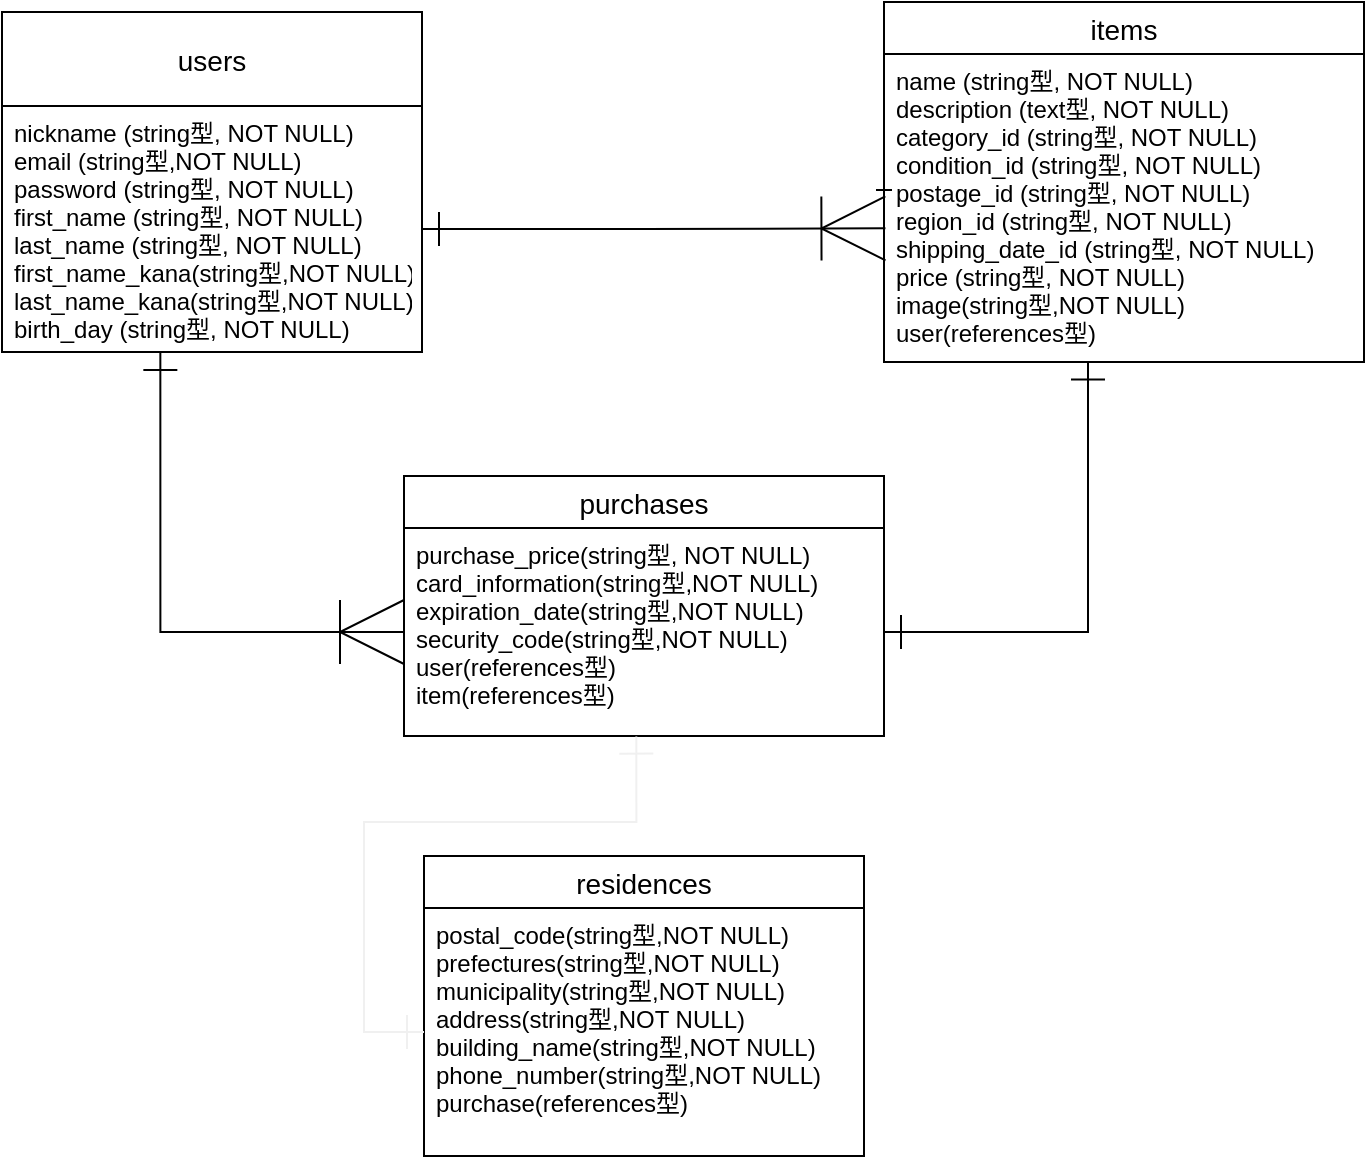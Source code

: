 <mxfile version="13.10.0" type="embed">
    <diagram id="-eCcqyW-LOgNCQ71208d" name="ページ1">
        <mxGraphModel dx="541" dy="575" grid="1" gridSize="10" guides="1" tooltips="1" connect="1" arrows="1" fold="1" page="1" pageScale="1" pageWidth="827" pageHeight="1169" background="none" math="0" shadow="0">
            <root>
                <mxCell id="0"/>
                <mxCell id="1" parent="0"/>
                <mxCell id="209" value="users" style="swimlane;fontStyle=0;childLayout=stackLayout;horizontal=1;startSize=47;horizontalStack=0;resizeParent=1;resizeParentMax=0;resizeLast=0;collapsible=1;marginBottom=0;align=center;fontSize=14;" parent="1" vertex="1">
                    <mxGeometry x="49" y="198" width="210" height="170" as="geometry">
                        <mxRectangle x="20" y="203" width="50" height="26" as="alternateBounds"/>
                    </mxGeometry>
                </mxCell>
                <mxCell id="210" value="nickname (string型, NOT NULL)&#10;email (string型,NOT NULL)&#10;password (string型, NOT NULL)&#10;first_name (string型, NOT NULL)&#10;last_name (string型, NOT NULL)&#10;first_name_kana(string型,NOT NULL)&#10;last_name_kana(string型,NOT NULL)&#10;birth_day (string型, NOT NULL)" style="text;strokeColor=none;fillColor=none;spacingLeft=4;spacingRight=4;overflow=hidden;rotatable=0;points=[[0,0.5],[1,0.5]];portConstraint=eastwest;fontSize=12;" parent="209" vertex="1">
                    <mxGeometry y="47" width="210" height="123" as="geometry"/>
                </mxCell>
                <mxCell id="219" value="items" style="swimlane;fontStyle=0;childLayout=stackLayout;horizontal=1;startSize=26;horizontalStack=0;resizeParent=1;resizeParentMax=0;resizeLast=0;collapsible=1;marginBottom=0;align=center;fontSize=14;" vertex="1" parent="1">
                    <mxGeometry x="490" y="193" width="240" height="180" as="geometry"/>
                </mxCell>
                <mxCell id="241" style="edgeStyle=orthogonalEdgeStyle;rounded=0;jumpSize=19;orthogonalLoop=1;jettySize=auto;html=1;exitX=0;exitY=0.5;exitDx=0;exitDy=0;entryX=0;entryY=0.5;entryDx=0;entryDy=0;startSize=8;endArrow=ERone;endFill=0;endSize=6;" edge="1" parent="219" source="220" target="219">
                    <mxGeometry relative="1" as="geometry"/>
                </mxCell>
                <mxCell id="220" value="name (string型, NOT NULL)&#10;description (text型, NOT NULL)&#10;category_id (string型, NOT NULL)&#10;condition_id (string型, NOT NULL)&#10;postage_id (string型, NOT NULL)&#10;region_id (string型, NOT NULL)&#10;shipping_date_id (string型, NOT NULL)&#10;price (string型, NOT NULL)&#10;image(string型,NOT NULL)&#10;user(references型)&#10;&#10;" style="text;strokeColor=none;fillColor=none;spacingLeft=4;spacingRight=4;overflow=hidden;rotatable=0;points=[[0,0.5],[1,0.5]];portConstraint=eastwest;fontSize=12;" vertex="1" parent="219">
                    <mxGeometry y="26" width="240" height="154" as="geometry"/>
                </mxCell>
                <mxCell id="223" value="purchases" style="swimlane;fontStyle=0;childLayout=stackLayout;horizontal=1;startSize=26;horizontalStack=0;resizeParent=1;resizeParentMax=0;resizeLast=0;collapsible=1;marginBottom=0;align=center;fontSize=14;" vertex="1" parent="1">
                    <mxGeometry x="250" y="430" width="240" height="130" as="geometry"/>
                </mxCell>
                <mxCell id="224" value="purchase_price(string型, NOT NULL)&#10;card_information(string型,NOT NULL)&#10;expiration_date(string型,NOT NULL)&#10;security_code(string型,NOT NULL)&#10;user(references型)&#10;item(references型)" style="text;strokeColor=none;fillColor=none;spacingLeft=4;spacingRight=4;overflow=hidden;rotatable=0;points=[[0,0.5],[1,0.5]];portConstraint=eastwest;fontSize=12;" vertex="1" parent="223">
                    <mxGeometry y="26" width="240" height="104" as="geometry"/>
                </mxCell>
                <mxCell id="227" value="residences" style="swimlane;fontStyle=0;childLayout=stackLayout;horizontal=1;startSize=26;horizontalStack=0;resizeParent=1;resizeParentMax=0;resizeLast=0;collapsible=1;marginBottom=0;align=center;fontSize=14;" vertex="1" parent="1">
                    <mxGeometry x="260" y="620" width="220" height="150" as="geometry"/>
                </mxCell>
                <mxCell id="228" value="postal_code(string型,NOT NULL)&#10;prefectures(string型,NOT NULL)&#10;municipality(string型,NOT NULL)&#10;address(string型,NOT NULL)&#10;building_name(string型,NOT NULL)&#10;phone_number(string型,NOT NULL)&#10;purchase(references型)" style="text;strokeColor=none;fillColor=none;spacingLeft=4;spacingRight=4;overflow=hidden;rotatable=0;points=[[0,0.5],[1,0.5]];portConstraint=eastwest;fontSize=12;" vertex="1" parent="227">
                    <mxGeometry y="26" width="220" height="124" as="geometry"/>
                </mxCell>
                <mxCell id="237" style="edgeStyle=orthogonalEdgeStyle;rounded=0;jumpSize=19;orthogonalLoop=1;jettySize=auto;html=1;exitX=0.377;exitY=1.004;exitDx=0;exitDy=0;endArrow=ERoneToMany;endFill=0;entryX=0;entryY=0.5;entryDx=0;entryDy=0;exitPerimeter=0;endSize=30;startArrow=ERone;startFill=0;startSize=15;" edge="1" parent="1" source="210" target="224">
                    <mxGeometry relative="1" as="geometry">
                        <mxPoint x="130" y="380" as="sourcePoint"/>
                        <Array as="points">
                            <mxPoint x="128" y="508"/>
                        </Array>
                    </mxGeometry>
                </mxCell>
                <mxCell id="240" style="edgeStyle=orthogonalEdgeStyle;rounded=0;jumpSize=19;orthogonalLoop=1;jettySize=auto;html=1;exitX=0;exitY=0.5;exitDx=0;exitDy=0;entryX=0.484;entryY=1.003;entryDx=0;entryDy=0;entryPerimeter=0;startSize=15;endArrow=ERone;endFill=0;endSize=15;strokeColor=#f0f0f0;startArrow=ERone;startFill=0;" edge="1" parent="1" source="228" target="224">
                    <mxGeometry relative="1" as="geometry"/>
                </mxCell>
                <mxCell id="243" style="edgeStyle=orthogonalEdgeStyle;rounded=0;jumpSize=19;orthogonalLoop=1;jettySize=auto;html=1;exitX=1;exitY=0.5;exitDx=0;exitDy=0;entryX=0.003;entryY=0.566;entryDx=0;entryDy=0;entryPerimeter=0;startSize=15;endArrow=ERoneToMany;endFill=0;endSize=30;startArrow=ERone;startFill=0;" edge="1" parent="1" source="210" target="220">
                    <mxGeometry relative="1" as="geometry"/>
                </mxCell>
                <mxCell id="244" style="edgeStyle=orthogonalEdgeStyle;rounded=0;jumpSize=19;orthogonalLoop=1;jettySize=auto;html=1;exitX=1;exitY=0.5;exitDx=0;exitDy=0;entryX=0.425;entryY=1.002;entryDx=0;entryDy=0;entryPerimeter=0;startSize=15;endArrow=ERone;endFill=0;endSize=15;startArrow=ERone;startFill=0;" edge="1" parent="1" source="224" target="220">
                    <mxGeometry relative="1" as="geometry"/>
                </mxCell>
            </root>
        </mxGraphModel>
    </diagram>
</mxfile>